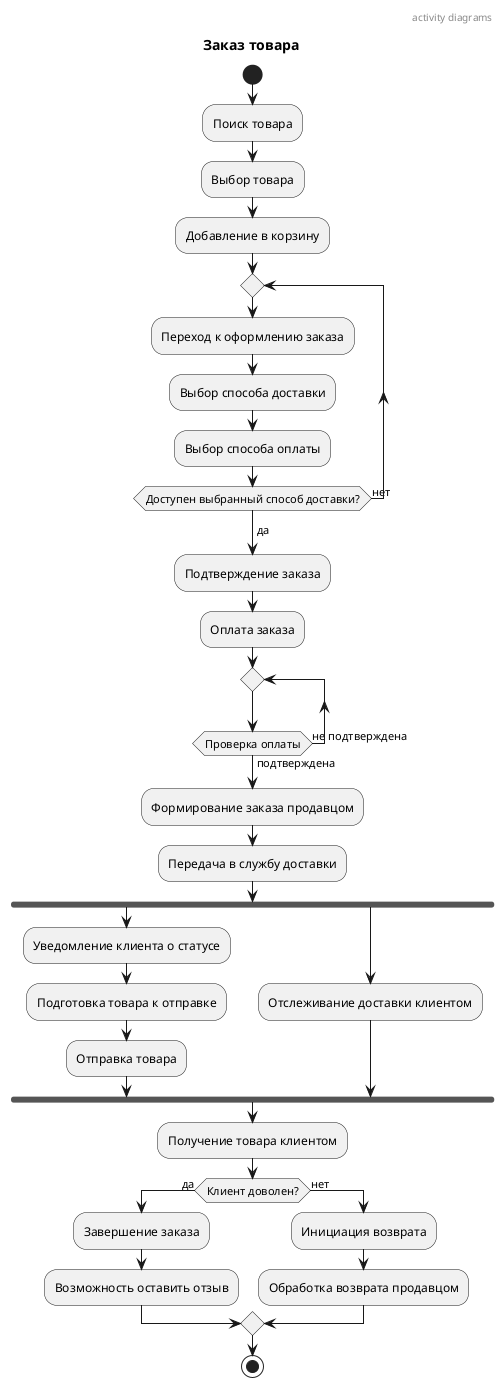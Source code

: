 @startuml activity
header activity diagrams
Title Заказ товара

start
:Поиск товара;
:Выбор товара;
:Добавление в корзину;

repeat
  :Переход к оформлению заказа;
  :Выбор способа доставки;
  :Выбор способа оплаты;
  
  repeat while (Доступен выбранный способ доставки?) is (нет)
    ->да;

:Подтверждение заказа;
:Оплата заказа;

repeat
  repeat while (Проверка оплаты) is (не подтверждена) not (подтверждена)
  
:Формирование заказа продавцом;
:Передача в службу доставки;

fork
  :Уведомление клиента о статусе;
  :Подготовка товара к отправке;
  :Отправка товара;
fork again
  :Отслеживание доставки клиентом;
end fork

:Получение товара клиентом;
if (Клиент доволен?) then (да)
  :Завершение заказа;
  :Возможность оставить отзыв;
else (нет)
  :Инициация возврата;
  :Обработка возврата продавцом;
endif

stop
@enduml
